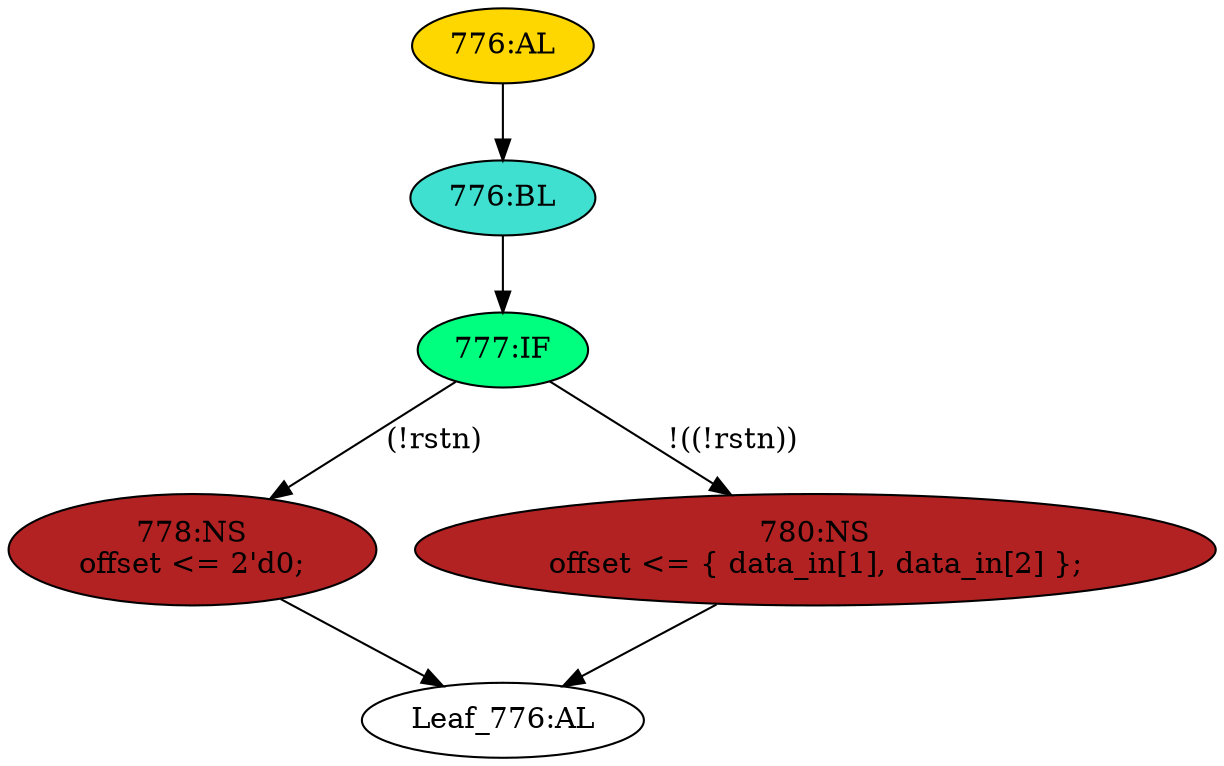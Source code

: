 strict digraph "" {
	node [label="\N"];
	"Leaf_776:AL"	 [def_var="['offset']",
		label="Leaf_776:AL"];
	"777:IF"	 [ast="<pyverilog.vparser.ast.IfStatement object at 0x7f4056d88dd0>",
		fillcolor=springgreen,
		label="777:IF",
		statements="[]",
		style=filled,
		typ=IfStatement];
	"778:NS"	 [ast="<pyverilog.vparser.ast.NonblockingSubstitution object at 0x7f407838ded0>",
		fillcolor=firebrick,
		label="778:NS
offset <= 2'd0;",
		statements="[<pyverilog.vparser.ast.NonblockingSubstitution object at 0x7f407838ded0>]",
		style=filled,
		typ=NonblockingSubstitution];
	"777:IF" -> "778:NS"	 [cond="['rstn']",
		label="(!rstn)",
		lineno=777];
	"780:NS"	 [ast="<pyverilog.vparser.ast.NonblockingSubstitution object at 0x7f4056d88f10>",
		fillcolor=firebrick,
		label="780:NS
offset <= { data_in[1], data_in[2] };",
		statements="[<pyverilog.vparser.ast.NonblockingSubstitution object at 0x7f4056d88f10>]",
		style=filled,
		typ=NonblockingSubstitution];
	"777:IF" -> "780:NS"	 [cond="['rstn']",
		label="!((!rstn))",
		lineno=777];
	"776:AL"	 [ast="<pyverilog.vparser.ast.Always object at 0x7f407858a0d0>",
		clk_sens=True,
		fillcolor=gold,
		label="776:AL",
		sens="['clk']",
		statements="[]",
		style=filled,
		typ=Always,
		use_var="['rstn', 'data_in']"];
	"776:BL"	 [ast="<pyverilog.vparser.ast.Block object at 0x7f407858a210>",
		fillcolor=turquoise,
		label="776:BL",
		statements="[]",
		style=filled,
		typ=Block];
	"776:AL" -> "776:BL"	 [cond="[]",
		lineno=None];
	"776:BL" -> "777:IF"	 [cond="[]",
		lineno=None];
	"778:NS" -> "Leaf_776:AL"	 [cond="[]",
		lineno=None];
	"780:NS" -> "Leaf_776:AL"	 [cond="[]",
		lineno=None];
}
